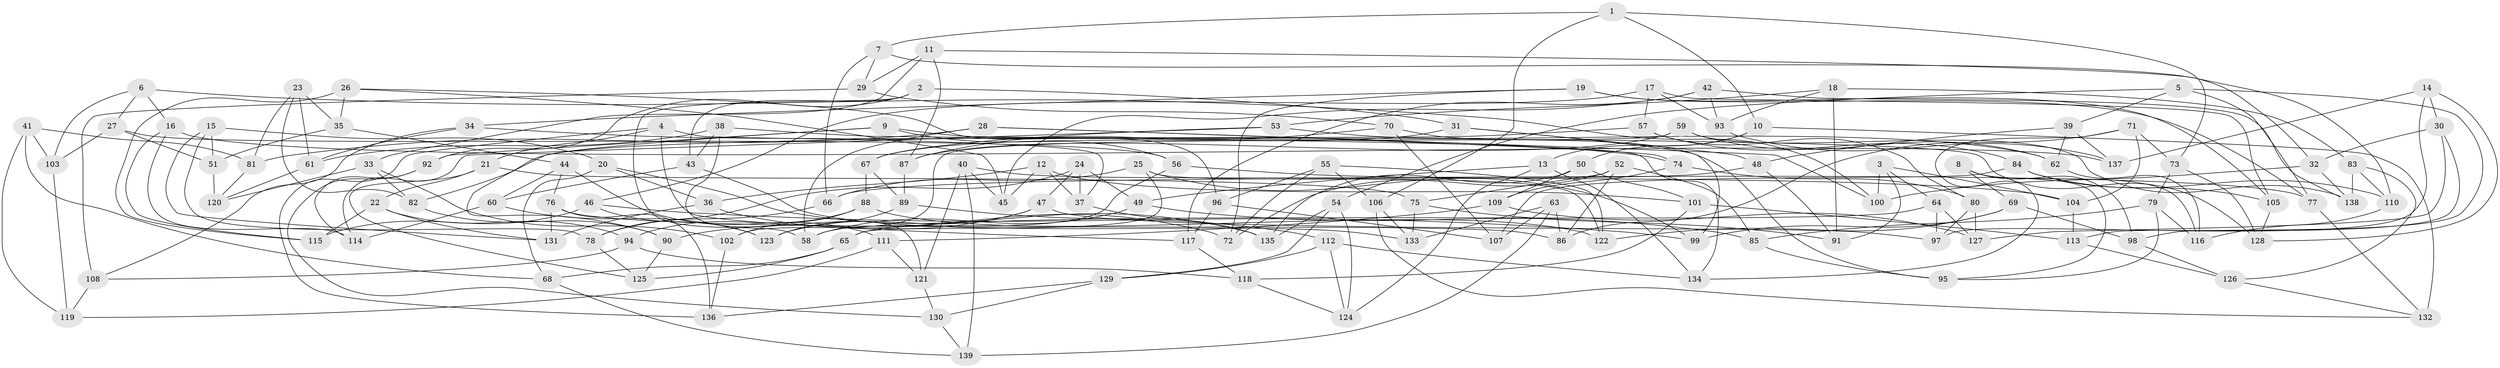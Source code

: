 // coarse degree distribution, {6: 0.5, 4: 0.4090909090909091, 5: 0.07954545454545454, 3: 0.011363636363636364}
// Generated by graph-tools (version 1.1) at 2025/42/03/06/25 10:42:16]
// undirected, 139 vertices, 278 edges
graph export_dot {
graph [start="1"]
  node [color=gray90,style=filled];
  1;
  2;
  3;
  4;
  5;
  6;
  7;
  8;
  9;
  10;
  11;
  12;
  13;
  14;
  15;
  16;
  17;
  18;
  19;
  20;
  21;
  22;
  23;
  24;
  25;
  26;
  27;
  28;
  29;
  30;
  31;
  32;
  33;
  34;
  35;
  36;
  37;
  38;
  39;
  40;
  41;
  42;
  43;
  44;
  45;
  46;
  47;
  48;
  49;
  50;
  51;
  52;
  53;
  54;
  55;
  56;
  57;
  58;
  59;
  60;
  61;
  62;
  63;
  64;
  65;
  66;
  67;
  68;
  69;
  70;
  71;
  72;
  73;
  74;
  75;
  76;
  77;
  78;
  79;
  80;
  81;
  82;
  83;
  84;
  85;
  86;
  87;
  88;
  89;
  90;
  91;
  92;
  93;
  94;
  95;
  96;
  97;
  98;
  99;
  100;
  101;
  102;
  103;
  104;
  105;
  106;
  107;
  108;
  109;
  110;
  111;
  112;
  113;
  114;
  115;
  116;
  117;
  118;
  119;
  120;
  121;
  122;
  123;
  124;
  125;
  126;
  127;
  128;
  129;
  130;
  131;
  132;
  133;
  134;
  135;
  136;
  137;
  138;
  139;
  1 -- 73;
  1 -- 10;
  1 -- 106;
  1 -- 7;
  2 -- 31;
  2 -- 58;
  2 -- 92;
  2 -- 43;
  3 -- 100;
  3 -- 64;
  3 -- 104;
  3 -- 91;
  4 -- 21;
  4 -- 37;
  4 -- 117;
  4 -- 136;
  5 -- 77;
  5 -- 98;
  5 -- 54;
  5 -- 39;
  6 -- 100;
  6 -- 16;
  6 -- 103;
  6 -- 27;
  7 -- 110;
  7 -- 29;
  7 -- 66;
  8 -- 116;
  8 -- 95;
  8 -- 69;
  8 -- 98;
  9 -- 56;
  9 -- 92;
  9 -- 90;
  9 -- 128;
  10 -- 13;
  10 -- 50;
  10 -- 132;
  11 -- 29;
  11 -- 32;
  11 -- 33;
  11 -- 87;
  12 -- 37;
  12 -- 36;
  12 -- 45;
  12 -- 101;
  13 -- 124;
  13 -- 134;
  13 -- 49;
  14 -- 97;
  14 -- 30;
  14 -- 128;
  14 -- 137;
  15 -- 51;
  15 -- 20;
  15 -- 131;
  15 -- 78;
  16 -- 137;
  16 -- 115;
  16 -- 114;
  17 -- 57;
  17 -- 46;
  17 -- 93;
  17 -- 105;
  18 -- 83;
  18 -- 93;
  18 -- 53;
  18 -- 91;
  19 -- 34;
  19 -- 77;
  19 -- 105;
  19 -- 72;
  20 -- 135;
  20 -- 68;
  20 -- 36;
  21 -- 75;
  21 -- 125;
  21 -- 22;
  22 -- 115;
  22 -- 131;
  22 -- 94;
  23 -- 35;
  23 -- 61;
  23 -- 81;
  23 -- 82;
  24 -- 49;
  24 -- 47;
  24 -- 78;
  24 -- 37;
  25 -- 99;
  25 -- 66;
  25 -- 65;
  25 -- 122;
  26 -- 115;
  26 -- 96;
  26 -- 45;
  26 -- 35;
  27 -- 56;
  27 -- 103;
  27 -- 51;
  28 -- 100;
  28 -- 74;
  28 -- 58;
  28 -- 81;
  29 -- 108;
  29 -- 70;
  30 -- 32;
  30 -- 127;
  30 -- 113;
  31 -- 99;
  31 -- 48;
  31 -- 67;
  32 -- 138;
  32 -- 100;
  33 -- 102;
  33 -- 82;
  33 -- 120;
  34 -- 108;
  34 -- 61;
  34 -- 74;
  35 -- 44;
  35 -- 51;
  36 -- 131;
  36 -- 72;
  37 -- 135;
  38 -- 43;
  38 -- 134;
  38 -- 121;
  38 -- 61;
  39 -- 62;
  39 -- 137;
  39 -- 48;
  40 -- 139;
  40 -- 45;
  40 -- 77;
  40 -- 121;
  41 -- 119;
  41 -- 81;
  41 -- 68;
  41 -- 103;
  42 -- 45;
  42 -- 138;
  42 -- 93;
  42 -- 117;
  43 -- 133;
  43 -- 60;
  44 -- 111;
  44 -- 60;
  44 -- 76;
  46 -- 99;
  46 -- 115;
  46 -- 123;
  47 -- 123;
  47 -- 97;
  47 -- 90;
  48 -- 66;
  48 -- 91;
  49 -- 85;
  49 -- 58;
  50 -- 109;
  50 -- 101;
  50 -- 135;
  51 -- 120;
  52 -- 75;
  52 -- 86;
  52 -- 72;
  52 -- 85;
  53 -- 62;
  53 -- 114;
  53 -- 67;
  54 -- 129;
  54 -- 124;
  54 -- 135;
  55 -- 106;
  55 -- 96;
  55 -- 72;
  55 -- 122;
  56 -- 58;
  56 -- 104;
  57 -- 80;
  57 -- 84;
  57 -- 82;
  59 -- 138;
  59 -- 87;
  59 -- 62;
  59 -- 102;
  60 -- 123;
  60 -- 114;
  61 -- 120;
  62 -- 116;
  63 -- 86;
  63 -- 133;
  63 -- 139;
  63 -- 107;
  64 -- 127;
  64 -- 65;
  64 -- 97;
  65 -- 125;
  65 -- 68;
  66 -- 78;
  67 -- 89;
  67 -- 88;
  68 -- 139;
  69 -- 99;
  69 -- 122;
  69 -- 98;
  70 -- 87;
  70 -- 95;
  70 -- 107;
  71 -- 73;
  71 -- 86;
  71 -- 134;
  71 -- 104;
  73 -- 79;
  73 -- 128;
  74 -- 109;
  74 -- 80;
  75 -- 133;
  75 -- 91;
  76 -- 86;
  76 -- 136;
  76 -- 131;
  77 -- 132;
  78 -- 125;
  79 -- 85;
  79 -- 95;
  79 -- 116;
  80 -- 127;
  80 -- 97;
  81 -- 120;
  82 -- 90;
  83 -- 138;
  83 -- 126;
  83 -- 110;
  84 -- 110;
  84 -- 107;
  84 -- 105;
  85 -- 95;
  87 -- 89;
  88 -- 102;
  88 -- 94;
  88 -- 122;
  89 -- 112;
  89 -- 123;
  90 -- 125;
  92 -- 114;
  92 -- 130;
  93 -- 137;
  94 -- 108;
  94 -- 118;
  96 -- 117;
  96 -- 107;
  98 -- 126;
  101 -- 118;
  101 -- 113;
  102 -- 136;
  103 -- 119;
  104 -- 113;
  105 -- 128;
  106 -- 133;
  106 -- 132;
  108 -- 119;
  109 -- 111;
  109 -- 127;
  110 -- 116;
  111 -- 119;
  111 -- 121;
  112 -- 124;
  112 -- 129;
  112 -- 134;
  113 -- 126;
  117 -- 118;
  118 -- 124;
  121 -- 130;
  126 -- 132;
  129 -- 136;
  129 -- 130;
  130 -- 139;
}
